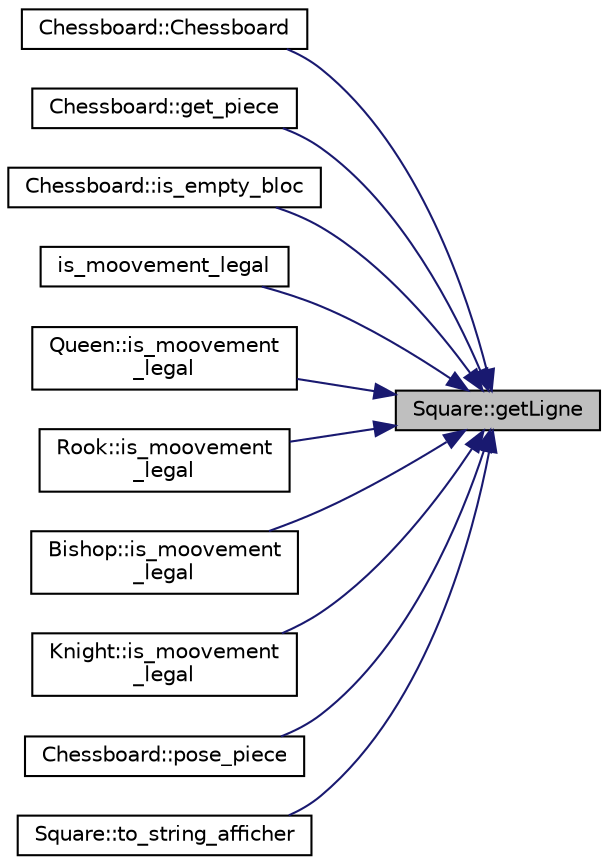 digraph "Square::getLigne"
{
 // LATEX_PDF_SIZE
  edge [fontname="Helvetica",fontsize="10",labelfontname="Helvetica",labelfontsize="10"];
  node [fontname="Helvetica",fontsize="10",shape=record];
  rankdir="RL";
  Node1 [label="Square::getLigne",height=0.2,width=0.4,color="black", fillcolor="grey75", style="filled", fontcolor="black",tooltip="fonction qui renvoie la ligne où se trouve la pièce"];
  Node1 -> Node2 [dir="back",color="midnightblue",fontsize="10",style="solid",fontname="Helvetica"];
  Node2 [label="Chessboard::Chessboard",height=0.2,width=0.4,color="black", fillcolor="white", style="filled",URL="$df/d81/classChessboard.html#a0647fd37fc04def4958a586c3d0100ab",tooltip="constructeur par défaut qui initialise l'échiquier Place les pièces en position initiale"];
  Node1 -> Node3 [dir="back",color="midnightblue",fontsize="10",style="solid",fontname="Helvetica"];
  Node3 [label="Chessboard::get_piece",height=0.2,width=0.4,color="black", fillcolor="white", style="filled",URL="$df/d81/classChessboard.html#a919c8fa5906e0aaf902cd35a71c670e5",tooltip="vérifie que l'on reste dans les dimensions de l'échiquier"];
  Node1 -> Node4 [dir="back",color="midnightblue",fontsize="10",style="solid",fontname="Helvetica"];
  Node4 [label="Chessboard::is_empty_bloc",height=0.2,width=0.4,color="black", fillcolor="white", style="filled",URL="$df/d81/classChessboard.html#a1c28aa76c3eae36503efa734abc8d3f1",tooltip="indique le statut de la case (libre/occupée)."];
  Node1 -> Node5 [dir="back",color="midnightblue",fontsize="10",style="solid",fontname="Helvetica"];
  Node5 [label="is_moovement_legal",height=0.2,width=0.4,color="black", fillcolor="white", style="filled",URL="$d2/db7/king_8cpp.html#adde9679b3eca33d4884ac86bd1ebd329",tooltip=" "];
  Node1 -> Node6 [dir="back",color="midnightblue",fontsize="10",style="solid",fontname="Helvetica"];
  Node6 [label="Queen::is_moovement\l_legal",height=0.2,width=0.4,color="black", fillcolor="white", style="filled",URL="$d5/d3f/classQueen.html#a960e46209f1f26a4b10f48b465fe18ee",tooltip="cette fonction permet de voir si le mouvement demandé par l'utilisateur est légale et autorisé pour u..."];
  Node1 -> Node7 [dir="back",color="midnightblue",fontsize="10",style="solid",fontname="Helvetica"];
  Node7 [label="Rook::is_moovement\l_legal",height=0.2,width=0.4,color="black", fillcolor="white", style="filled",URL="$db/d7e/classRook.html#a6d0968dbada8c0bd6bb58bfe047408f2",tooltip="cette fonction permet de voir si le mouvement demandé par l'utilisateur est légale et autorisé pour u..."];
  Node1 -> Node8 [dir="back",color="midnightblue",fontsize="10",style="solid",fontname="Helvetica"];
  Node8 [label="Bishop::is_moovement\l_legal",height=0.2,width=0.4,color="black", fillcolor="white", style="filled",URL="$de/dfb/classBishop.html#a4a2a0b4b65742047b4c87098f948a843",tooltip="cette fonction permet de voir si le mouvement demandé par l'utilisateur est légale et autorisé pour u..."];
  Node1 -> Node9 [dir="back",color="midnightblue",fontsize="10",style="solid",fontname="Helvetica"];
  Node9 [label="Knight::is_moovement\l_legal",height=0.2,width=0.4,color="black", fillcolor="white", style="filled",URL="$d5/d23/classKnight.html#a04a7c05915a008d36cada5e1c26fd6e1",tooltip="cette fonction permet de voir si le mouvement demandé par l'utilisateur est légale et autorisé pour u..."];
  Node1 -> Node10 [dir="back",color="midnightblue",fontsize="10",style="solid",fontname="Helvetica"];
  Node10 [label="Chessboard::pose_piece",height=0.2,width=0.4,color="black", fillcolor="white", style="filled",URL="$df/d81/classChessboard.html#a43887fc0d7fa45544c193304088bf629",tooltip="pose une pièce à la case spécifiée La pose est possile si la case est vide ou si elle contient une pi..."];
  Node1 -> Node11 [dir="back",color="midnightblue",fontsize="10",style="solid",fontname="Helvetica"];
  Node11 [label="Square::to_string_afficher",height=0.2,width=0.4,color="black", fillcolor="white", style="filled",URL="$d3/d72/classSquare.html#a59536943a9f565bfe864ed7171973a55",tooltip="fonction qui affiche la position de la pièce"];
}
